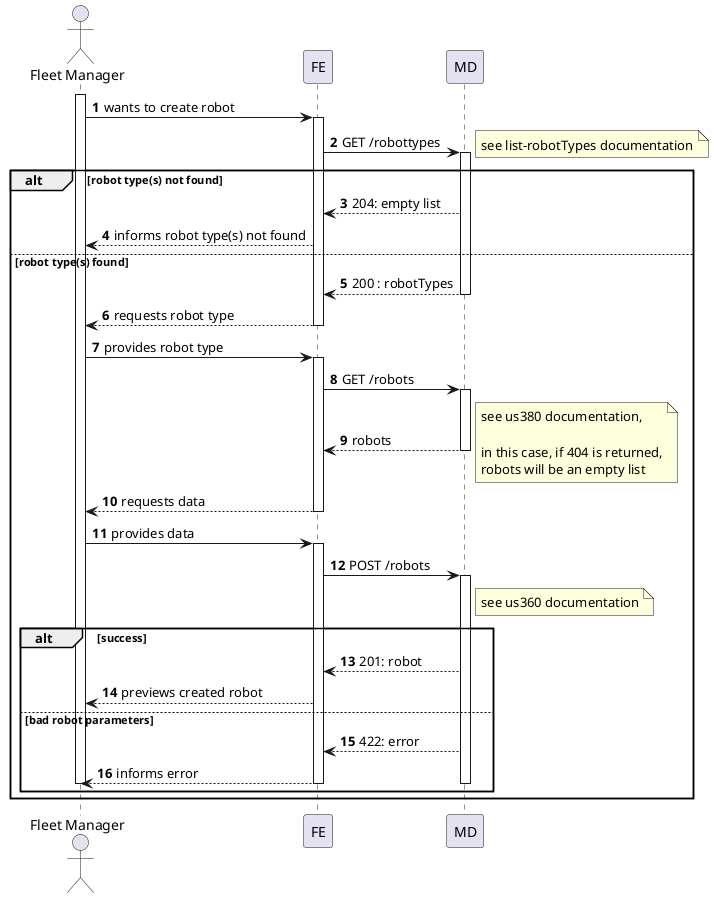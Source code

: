 @startuml
autonumber

actor "Fleet Manager" as usr

participant "FE" as ui

participant "MD" as md

activate usr
    usr -> ui : wants to create robot
    activate ui
        ui -> md : GET /robottypes
        activate md
        alt robot type(s) not found
        note right : see list-robotTypes documentation
            md --> ui : 204: empty list
            ui --> usr : informs robot type(s) not found
        else robot type(s) found
            md --> ui : 200 : robotTypes
        deactivate md
        ui --> usr : requests robot type
    deactivate ui

    usr -> ui : provides robot type
    activate ui
        ui -> md : GET /robots
        activate md
            md --> ui : robots
            note right : see us380 documentation,\n\nin this case, if 404 is returned,\nrobots will be an empty list
        deactivate md
        ui --> usr : requests data
    deactivate ui

    usr -> ui : provides data
    activate ui
        ui -> md : POST /robots

        activate md
        note right of md : see us360 documentation
        alt success
            md --> ui : 201: robot
            ui --> usr : previews created robot
        else bad robot parameters
            md --> ui : 422: error
            ui --> usr : informs error
        deactivate md

    deactivate ui
deactivate usr
end
end

@enduml
